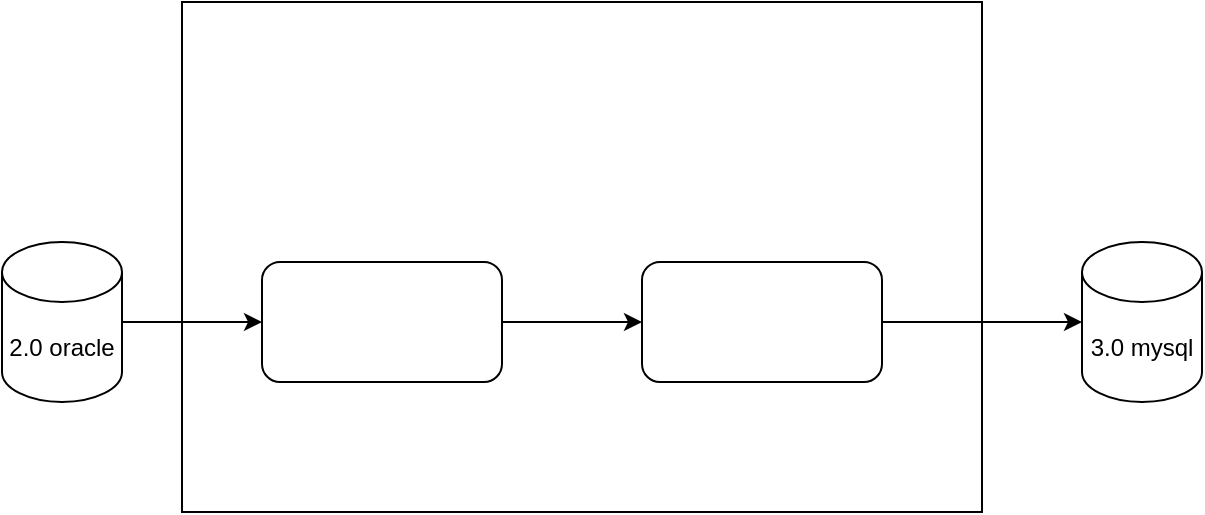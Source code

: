 <mxfile version="21.7.5" type="github">
  <diagram name="第 1 页" id="UcLpZVOLJnxKpzfkVYGB">
    <mxGraphModel dx="1562" dy="862" grid="1" gridSize="10" guides="1" tooltips="1" connect="1" arrows="1" fold="1" page="1" pageScale="1" pageWidth="827" pageHeight="1169" math="0" shadow="0">
      <root>
        <mxCell id="0" />
        <mxCell id="1" parent="0" />
        <mxCell id="ScN5lxIOjXb4GnCXlCEA-8" value="" style="whiteSpace=wrap;html=1;" vertex="1" parent="1">
          <mxGeometry x="130" y="200" width="400" height="255" as="geometry" />
        </mxCell>
        <mxCell id="ScN5lxIOjXb4GnCXlCEA-5" style="edgeStyle=orthogonalEdgeStyle;rounded=0;orthogonalLoop=1;jettySize=auto;html=1;exitX=1;exitY=0.5;exitDx=0;exitDy=0;exitPerimeter=0;entryX=0;entryY=0.5;entryDx=0;entryDy=0;" edge="1" parent="1" source="ScN5lxIOjXb4GnCXlCEA-1" target="ScN5lxIOjXb4GnCXlCEA-2">
          <mxGeometry relative="1" as="geometry" />
        </mxCell>
        <mxCell id="ScN5lxIOjXb4GnCXlCEA-1" value="2.0 oracle" style="shape=cylinder3;whiteSpace=wrap;html=1;boundedLbl=1;backgroundOutline=1;size=15;" vertex="1" parent="1">
          <mxGeometry x="40" y="320" width="60" height="80" as="geometry" />
        </mxCell>
        <mxCell id="ScN5lxIOjXb4GnCXlCEA-6" style="edgeStyle=orthogonalEdgeStyle;rounded=0;orthogonalLoop=1;jettySize=auto;html=1;exitX=1;exitY=0.5;exitDx=0;exitDy=0;entryX=0;entryY=0.5;entryDx=0;entryDy=0;" edge="1" parent="1" source="ScN5lxIOjXb4GnCXlCEA-2" target="ScN5lxIOjXb4GnCXlCEA-3">
          <mxGeometry relative="1" as="geometry" />
        </mxCell>
        <mxCell id="ScN5lxIOjXb4GnCXlCEA-2" value="" style="rounded=1;whiteSpace=wrap;html=1;" vertex="1" parent="1">
          <mxGeometry x="170" y="330" width="120" height="60" as="geometry" />
        </mxCell>
        <mxCell id="ScN5lxIOjXb4GnCXlCEA-7" style="edgeStyle=orthogonalEdgeStyle;rounded=0;orthogonalLoop=1;jettySize=auto;html=1;exitX=1;exitY=0.5;exitDx=0;exitDy=0;entryX=0;entryY=0.5;entryDx=0;entryDy=0;entryPerimeter=0;" edge="1" parent="1" source="ScN5lxIOjXb4GnCXlCEA-3" target="ScN5lxIOjXb4GnCXlCEA-4">
          <mxGeometry relative="1" as="geometry" />
        </mxCell>
        <mxCell id="ScN5lxIOjXb4GnCXlCEA-3" value="" style="rounded=1;whiteSpace=wrap;html=1;" vertex="1" parent="1">
          <mxGeometry x="360" y="330" width="120" height="60" as="geometry" />
        </mxCell>
        <mxCell id="ScN5lxIOjXb4GnCXlCEA-4" value="3.0 mysql" style="shape=cylinder3;whiteSpace=wrap;html=1;boundedLbl=1;backgroundOutline=1;size=15;" vertex="1" parent="1">
          <mxGeometry x="580" y="320" width="60" height="80" as="geometry" />
        </mxCell>
      </root>
    </mxGraphModel>
  </diagram>
</mxfile>
